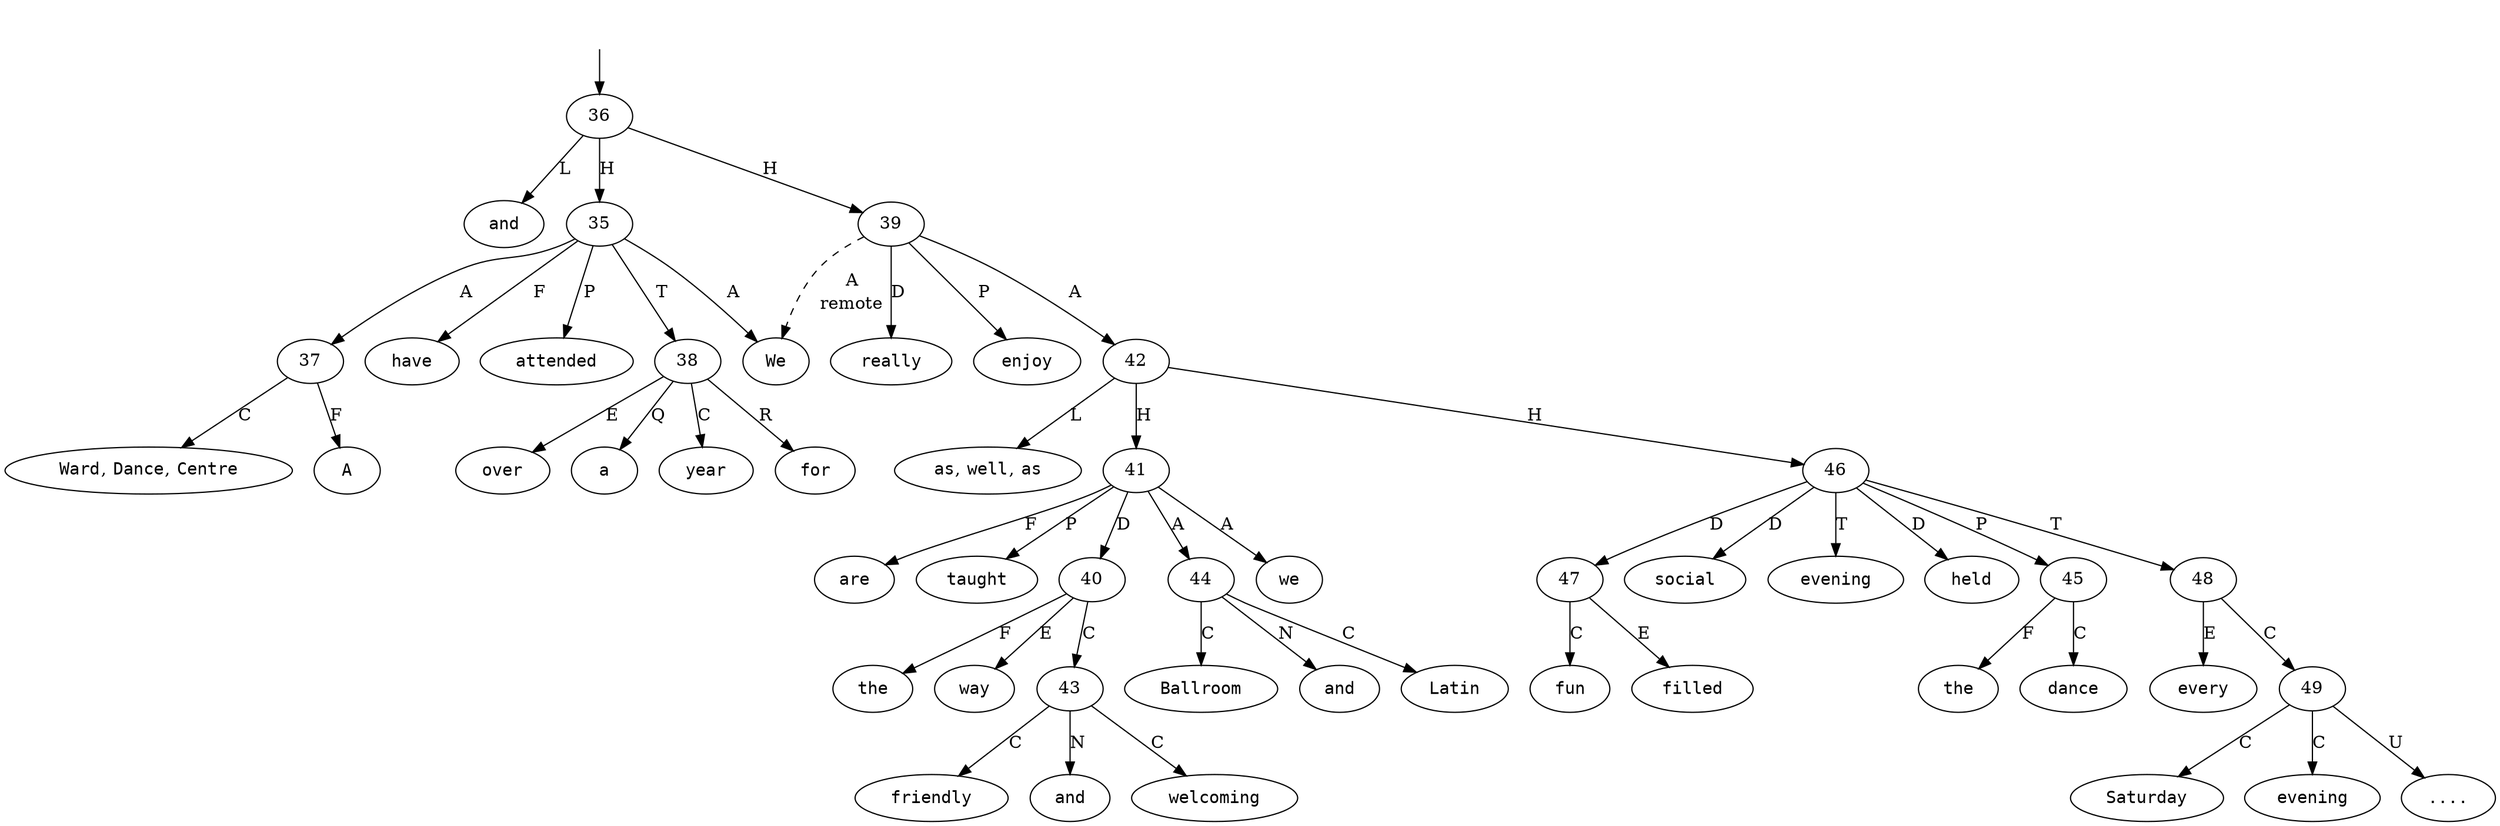 digraph "047184-0005" {
  top [ style=invis ];
  top -> 36;
  0 [ shape=oval, label=<<table align="center" border="0" cellspacing="0"><tr><td colspan="2"><font face="Courier">We</font></td></tr></table>> ];
  1 [ shape=oval, label=<<table align="center" border="0" cellspacing="0"><tr><td colspan="2"><font face="Courier">have</font></td></tr></table>> ];
  2 [ shape=oval, label=<<table align="center" border="0" cellspacing="0"><tr><td colspan="2"><font face="Courier">attended</font></td></tr></table>> ];
  3 [ shape=oval, label=<<table align="center" border="0" cellspacing="0"><tr><td colspan="2"><font face="Courier">A</font></td></tr></table>> ];
  4 [ shape=oval, label=<<table align="center" border="0" cellspacing="0"><tr><td colspan="2"><font face="Courier">Ward</font>,&nbsp;<font face="Courier">Dance</font>,&nbsp;<font face="Courier">Centre</font></td></tr></table>> ];
  5 [ shape=oval, label=<<table align="center" border="0" cellspacing="0"><tr><td colspan="2"><font face="Courier">for</font></td></tr></table>> ];
  6 [ shape=oval, label=<<table align="center" border="0" cellspacing="0"><tr><td colspan="2"><font face="Courier">over</font></td></tr></table>> ];
  7 [ shape=oval, label=<<table align="center" border="0" cellspacing="0"><tr><td colspan="2"><font face="Courier">a</font></td></tr></table>> ];
  8 [ shape=oval, label=<<table align="center" border="0" cellspacing="0"><tr><td colspan="2"><font face="Courier">year</font></td></tr></table>> ];
  9 [ shape=oval, label=<<table align="center" border="0" cellspacing="0"><tr><td colspan="2"><font face="Courier">and</font></td></tr></table>> ];
  10 [ shape=oval, label=<<table align="center" border="0" cellspacing="0"><tr><td colspan="2"><font face="Courier">really</font></td></tr></table>> ];
  11 [ shape=oval, label=<<table align="center" border="0" cellspacing="0"><tr><td colspan="2"><font face="Courier">enjoy</font></td></tr></table>> ];
  12 [ shape=oval, label=<<table align="center" border="0" cellspacing="0"><tr><td colspan="2"><font face="Courier">the</font></td></tr></table>> ];
  13 [ shape=oval, label=<<table align="center" border="0" cellspacing="0"><tr><td colspan="2"><font face="Courier">friendly</font></td></tr></table>> ];
  14 [ shape=oval, label=<<table align="center" border="0" cellspacing="0"><tr><td colspan="2"><font face="Courier">and</font></td></tr></table>> ];
  15 [ shape=oval, label=<<table align="center" border="0" cellspacing="0"><tr><td colspan="2"><font face="Courier">welcoming</font></td></tr></table>> ];
  16 [ shape=oval, label=<<table align="center" border="0" cellspacing="0"><tr><td colspan="2"><font face="Courier">way</font></td></tr></table>> ];
  17 [ shape=oval, label=<<table align="center" border="0" cellspacing="0"><tr><td colspan="2"><font face="Courier">we</font></td></tr></table>> ];
  18 [ shape=oval, label=<<table align="center" border="0" cellspacing="0"><tr><td colspan="2"><font face="Courier">are</font></td></tr></table>> ];
  19 [ shape=oval, label=<<table align="center" border="0" cellspacing="0"><tr><td colspan="2"><font face="Courier">taught</font></td></tr></table>> ];
  20 [ shape=oval, label=<<table align="center" border="0" cellspacing="0"><tr><td colspan="2"><font face="Courier">Ballroom</font></td></tr></table>> ];
  21 [ shape=oval, label=<<table align="center" border="0" cellspacing="0"><tr><td colspan="2"><font face="Courier">and</font></td></tr></table>> ];
  22 [ shape=oval, label=<<table align="center" border="0" cellspacing="0"><tr><td colspan="2"><font face="Courier">Latin</font></td></tr></table>> ];
  23 [ shape=oval, label=<<table align="center" border="0" cellspacing="0"><tr><td colspan="2"><font face="Courier">as</font>,&nbsp;<font face="Courier">well</font>,&nbsp;<font face="Courier">as</font></td></tr></table>> ];
  24 [ shape=oval, label=<<table align="center" border="0" cellspacing="0"><tr><td colspan="2"><font face="Courier">the</font></td></tr></table>> ];
  25 [ shape=oval, label=<<table align="center" border="0" cellspacing="0"><tr><td colspan="2"><font face="Courier">fun</font></td></tr></table>> ];
  26 [ shape=oval, label=<<table align="center" border="0" cellspacing="0"><tr><td colspan="2"><font face="Courier">filled</font></td></tr></table>> ];
  27 [ shape=oval, label=<<table align="center" border="0" cellspacing="0"><tr><td colspan="2"><font face="Courier">social</font></td></tr></table>> ];
  28 [ shape=oval, label=<<table align="center" border="0" cellspacing="0"><tr><td colspan="2"><font face="Courier">dance</font></td></tr></table>> ];
  29 [ shape=oval, label=<<table align="center" border="0" cellspacing="0"><tr><td colspan="2"><font face="Courier">evening</font></td></tr></table>> ];
  30 [ shape=oval, label=<<table align="center" border="0" cellspacing="0"><tr><td colspan="2"><font face="Courier">held</font></td></tr></table>> ];
  31 [ shape=oval, label=<<table align="center" border="0" cellspacing="0"><tr><td colspan="2"><font face="Courier">every</font></td></tr></table>> ];
  32 [ shape=oval, label=<<table align="center" border="0" cellspacing="0"><tr><td colspan="2"><font face="Courier">Saturday</font></td></tr></table>> ];
  33 [ shape=oval, label=<<table align="center" border="0" cellspacing="0"><tr><td colspan="2"><font face="Courier">evening</font></td></tr></table>> ];
  34 [ shape=oval, label=<<table align="center" border="0" cellspacing="0"><tr><td colspan="2"><font face="Courier">....</font></td></tr></table>> ];
  35 -> 1 [ label="F" ];
  35 -> 38 [ label="T" ];
  35 -> 0 [ label="A" ];
  35 -> 2 [ label="P" ];
  35 -> 37 [ label="A" ];
  36 -> 39 [ label="H" ];
  36 -> 9 [ label="L" ];
  36 -> 35 [ label="H" ];
  37 -> 4 [ label="C" ];
  37 -> 3 [ label="F" ];
  38 -> 8 [ label="C" ];
  38 -> 6 [ label="E" ];
  38 -> 5 [ label="R" ];
  38 -> 7 [ label="Q" ];
  39 -> 11 [ label="P" ];
  39 -> 42 [ label="A" ];
  39 -> 0 [ label=<<table align="center" border="0" cellspacing="0"><tr><td colspan="1">A</td></tr><tr><td>remote</td></tr></table>>, style=dashed ];
  39 -> 10 [ label="D" ];
  40 -> 16 [ label="E" ];
  40 -> 43 [ label="C" ];
  40 -> 12 [ label="F" ];
  41 -> 18 [ label="F" ];
  41 -> 17 [ label="A" ];
  41 -> 40 [ label="D" ];
  41 -> 44 [ label="A" ];
  41 -> 19 [ label="P" ];
  42 -> 41 [ label="H" ];
  42 -> 23 [ label="L" ];
  42 -> 46 [ label="H" ];
  43 -> 13 [ label="C" ];
  43 -> 15 [ label="C" ];
  43 -> 14 [ label="N" ];
  44 -> 21 [ label="N" ];
  44 -> 20 [ label="C" ];
  44 -> 22 [ label="C" ];
  45 -> 24 [ label="F" ];
  45 -> 28 [ label="C" ];
  46 -> 30 [ label="D" ];
  46 -> 27 [ label="D" ];
  46 -> 48 [ label="T" ];
  46 -> 47 [ label="D" ];
  46 -> 29 [ label="T" ];
  46 -> 45 [ label="P" ];
  47 -> 26 [ label="E" ];
  47 -> 25 [ label="C" ];
  48 -> 31 [ label="E" ];
  48 -> 49 [ label="C" ];
  49 -> 32 [ label="C" ];
  49 -> 34 [ label="U" ];
  49 -> 33 [ label="C" ];
}

